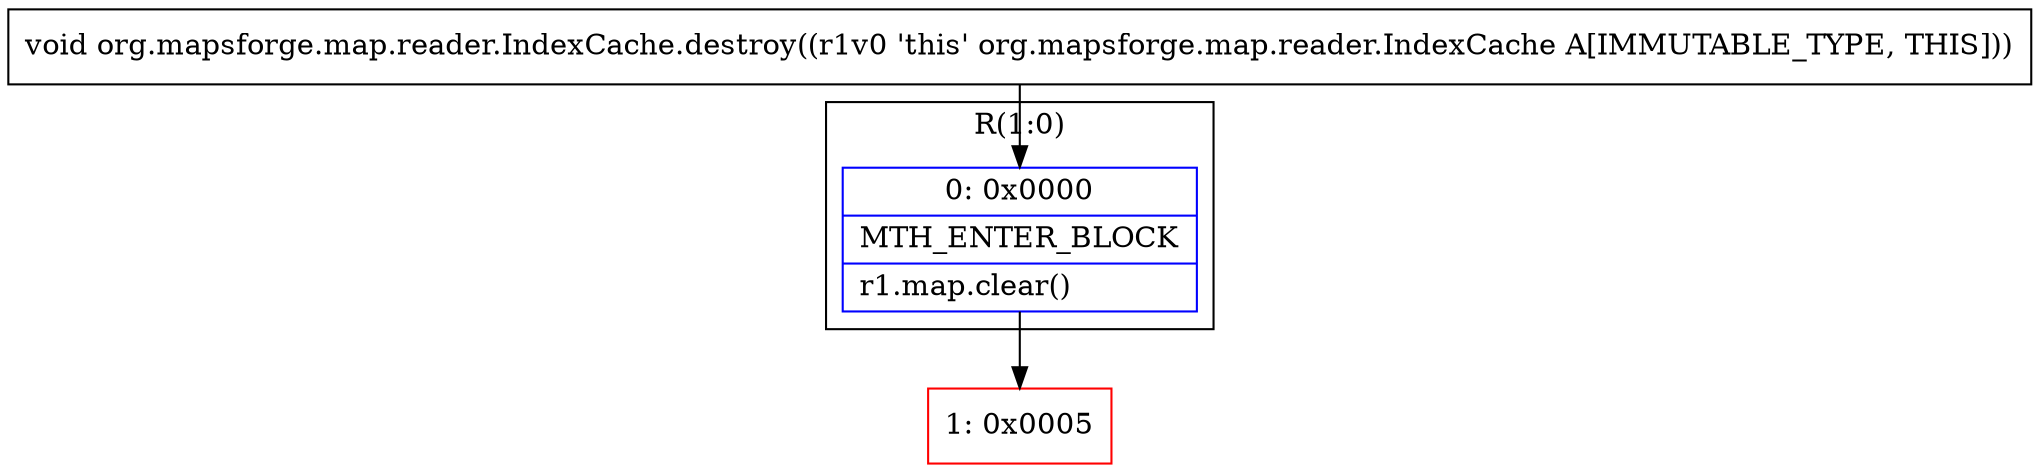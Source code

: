 digraph "CFG fororg.mapsforge.map.reader.IndexCache.destroy()V" {
subgraph cluster_Region_1526390009 {
label = "R(1:0)";
node [shape=record,color=blue];
Node_0 [shape=record,label="{0\:\ 0x0000|MTH_ENTER_BLOCK\l|r1.map.clear()\l}"];
}
Node_1 [shape=record,color=red,label="{1\:\ 0x0005}"];
MethodNode[shape=record,label="{void org.mapsforge.map.reader.IndexCache.destroy((r1v0 'this' org.mapsforge.map.reader.IndexCache A[IMMUTABLE_TYPE, THIS])) }"];
MethodNode -> Node_0;
Node_0 -> Node_1;
}

